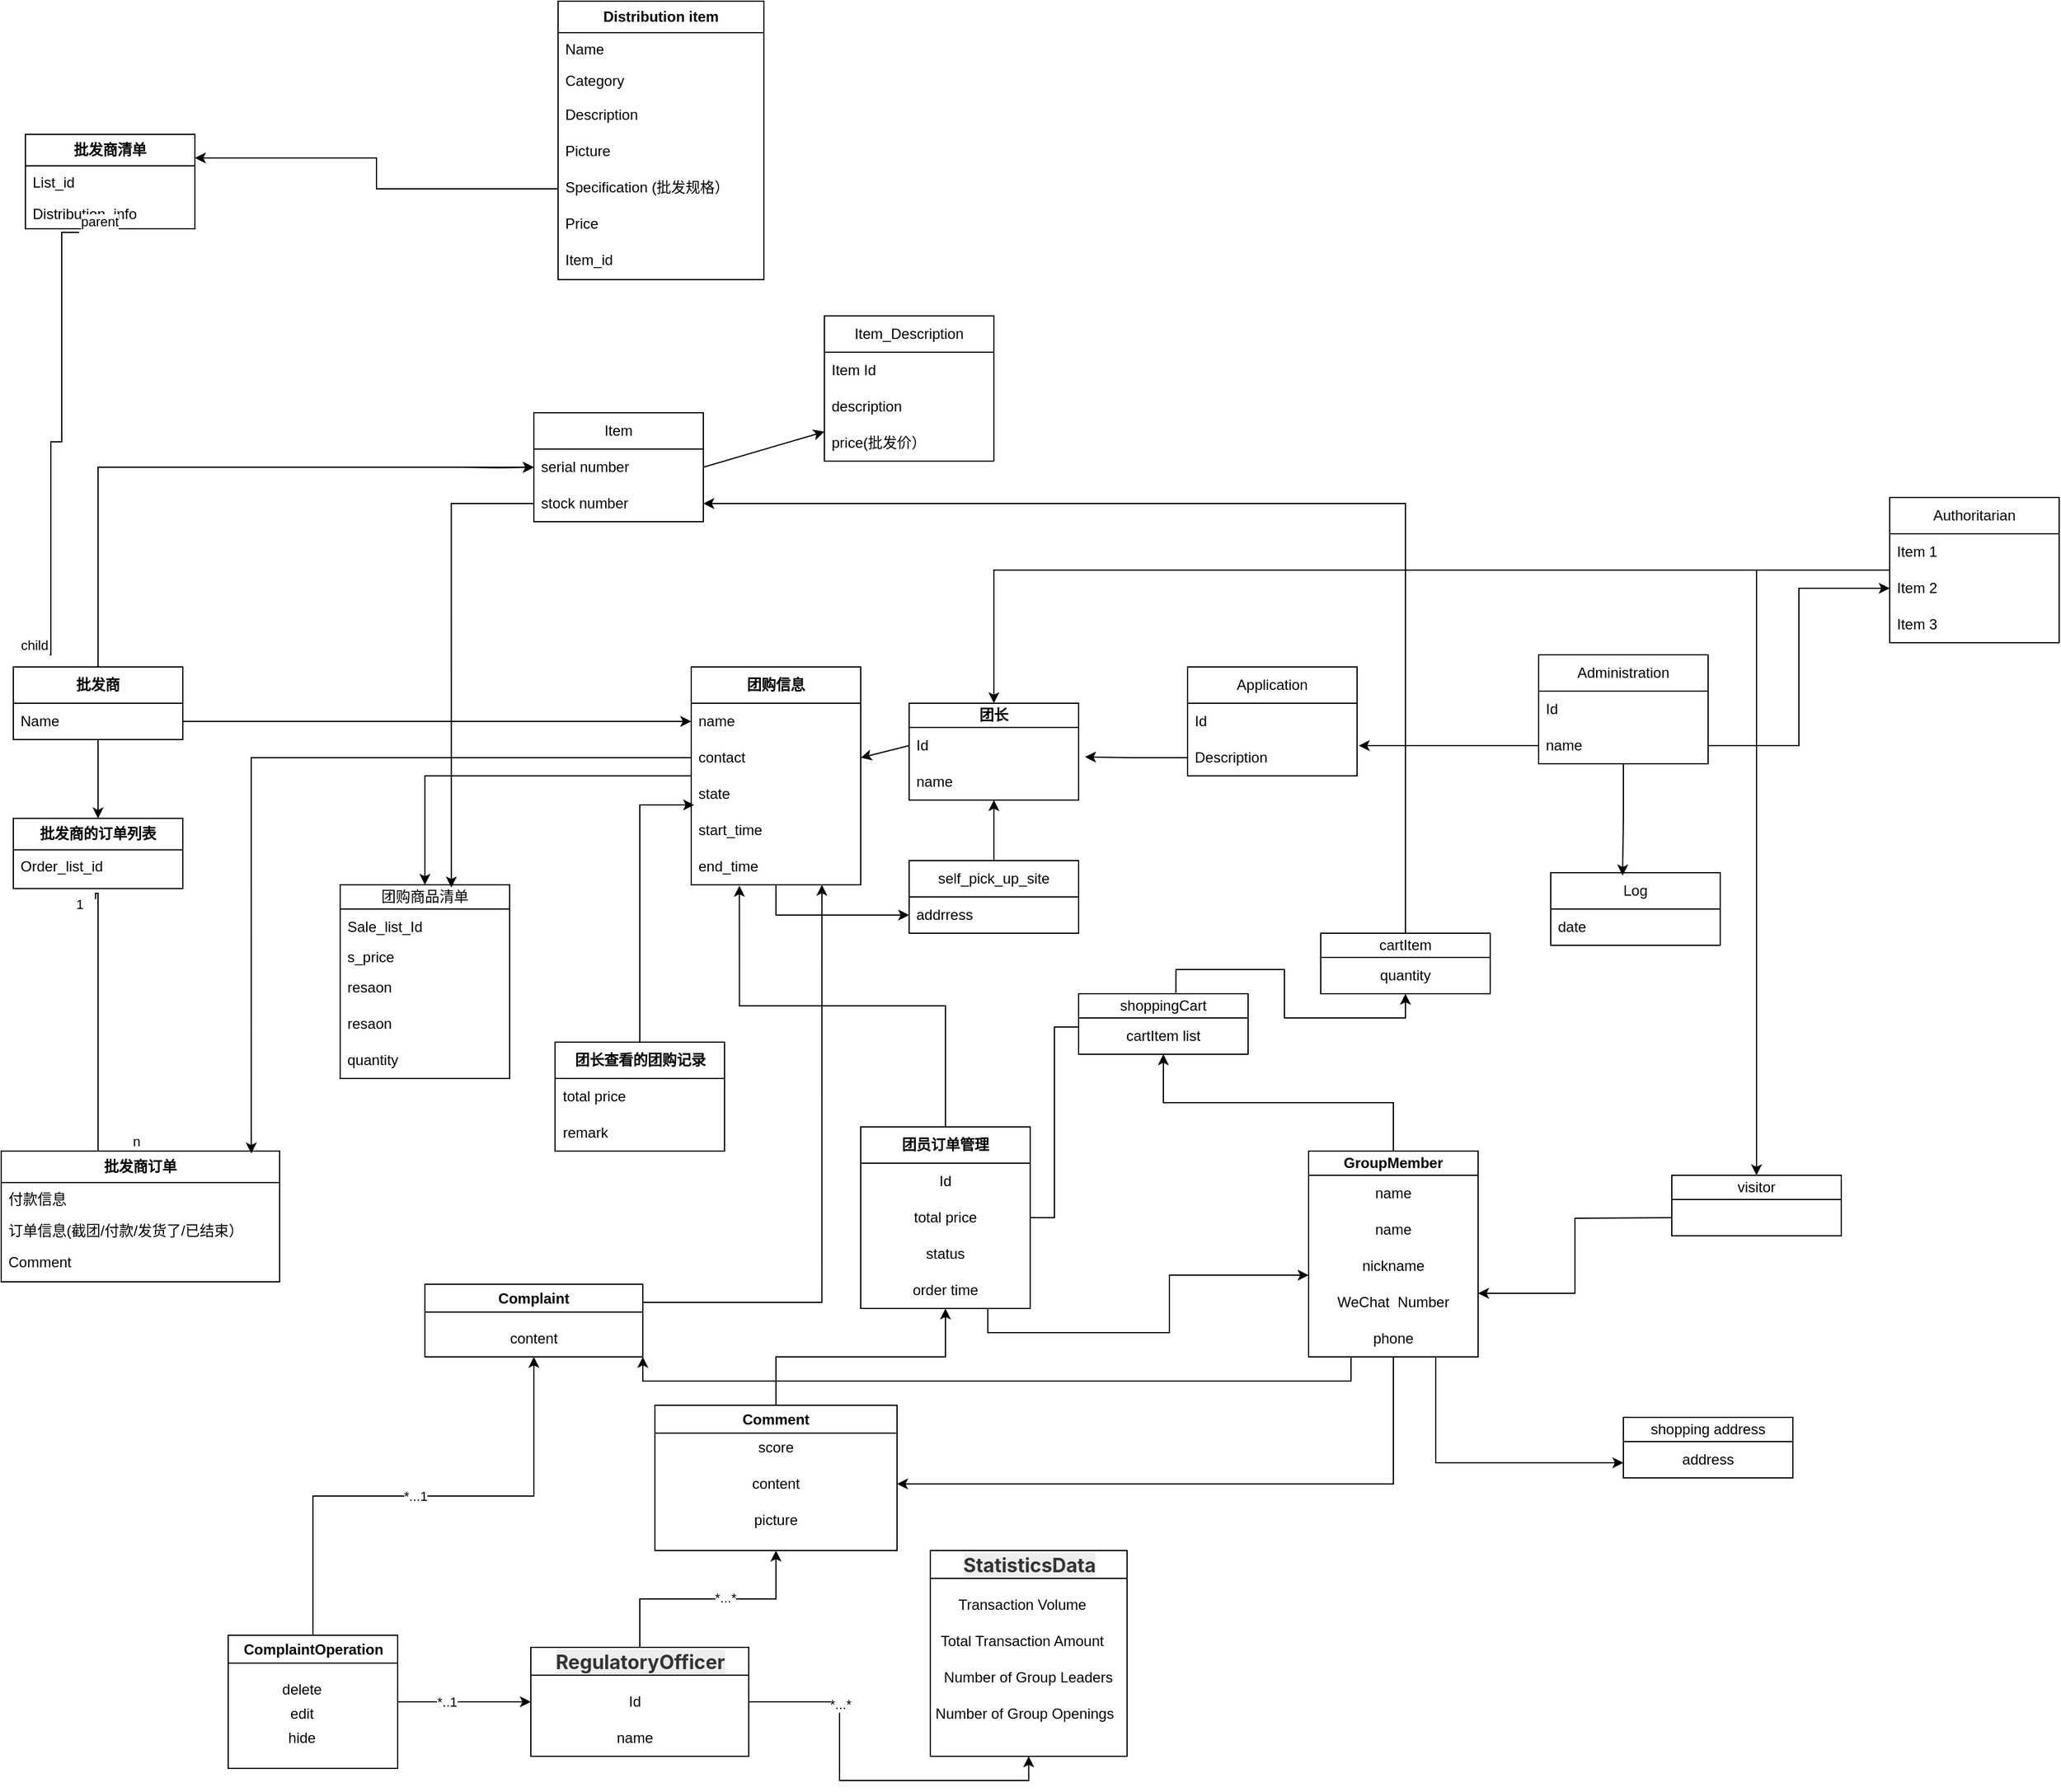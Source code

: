 <mxfile version="22.1.7" type="github">
  <diagram id="C5RBs43oDa-KdzZeNtuy" name="Page-1">
    <mxGraphModel dx="1183" dy="5470" grid="1" gridSize="10" guides="1" tooltips="1" connect="1" arrows="1" fold="1" page="1" pageScale="1" pageWidth="3300" pageHeight="4681" math="0" shadow="0">
      <root>
        <mxCell id="WIyWlLk6GJQsqaUBKTNV-0" />
        <mxCell id="WIyWlLk6GJQsqaUBKTNV-1" parent="WIyWlLk6GJQsqaUBKTNV-0" />
        <mxCell id="FLSXRcaQrhQpmI6K3BEs-0" value="Item" style="swimlane;fontStyle=0;childLayout=stackLayout;horizontal=1;startSize=30;horizontalStack=0;resizeParent=1;resizeParentMax=0;resizeLast=0;collapsible=1;marginBottom=0;whiteSpace=wrap;html=1;" parent="WIyWlLk6GJQsqaUBKTNV-1" vertex="1">
          <mxGeometry x="1040" y="160" width="140" height="90" as="geometry" />
        </mxCell>
        <mxCell id="FLSXRcaQrhQpmI6K3BEs-1" value="serial number" style="text;strokeColor=none;fillColor=none;align=left;verticalAlign=middle;spacingLeft=4;spacingRight=4;overflow=hidden;points=[[0,0.5],[1,0.5]];portConstraint=eastwest;rotatable=0;whiteSpace=wrap;html=1;" parent="FLSXRcaQrhQpmI6K3BEs-0" vertex="1">
          <mxGeometry y="30" width="140" height="30" as="geometry" />
        </mxCell>
        <mxCell id="FLSXRcaQrhQpmI6K3BEs-42" value="stock number" style="text;strokeColor=none;fillColor=none;align=left;verticalAlign=middle;spacingLeft=4;spacingRight=4;overflow=hidden;points=[[0,0.5],[1,0.5]];portConstraint=eastwest;rotatable=0;whiteSpace=wrap;html=1;" parent="FLSXRcaQrhQpmI6K3BEs-0" vertex="1">
          <mxGeometry y="60" width="140" height="30" as="geometry" />
        </mxCell>
        <mxCell id="FLSXRcaQrhQpmI6K3BEs-4" value="Item_Description" style="swimlane;fontStyle=0;childLayout=stackLayout;horizontal=1;startSize=30;horizontalStack=0;resizeParent=1;resizeParentMax=0;resizeLast=0;collapsible=1;marginBottom=0;whiteSpace=wrap;html=1;" parent="WIyWlLk6GJQsqaUBKTNV-1" vertex="1">
          <mxGeometry x="1280" y="80" width="140" height="120" as="geometry" />
        </mxCell>
        <mxCell id="FLSXRcaQrhQpmI6K3BEs-5" value="Item Id" style="text;strokeColor=none;fillColor=none;align=left;verticalAlign=middle;spacingLeft=4;spacingRight=4;overflow=hidden;points=[[0,0.5],[1,0.5]];portConstraint=eastwest;rotatable=0;whiteSpace=wrap;html=1;" parent="FLSXRcaQrhQpmI6K3BEs-4" vertex="1">
          <mxGeometry y="30" width="140" height="30" as="geometry" />
        </mxCell>
        <mxCell id="FLSXRcaQrhQpmI6K3BEs-6" value="description" style="text;strokeColor=none;fillColor=none;align=left;verticalAlign=middle;spacingLeft=4;spacingRight=4;overflow=hidden;points=[[0,0.5],[1,0.5]];portConstraint=eastwest;rotatable=0;whiteSpace=wrap;html=1;" parent="FLSXRcaQrhQpmI6K3BEs-4" vertex="1">
          <mxGeometry y="60" width="140" height="30" as="geometry" />
        </mxCell>
        <mxCell id="FLSXRcaQrhQpmI6K3BEs-7" value="price(批发价）" style="text;strokeColor=none;fillColor=none;align=left;verticalAlign=middle;spacingLeft=4;spacingRight=4;overflow=hidden;points=[[0,0.5],[1,0.5]];portConstraint=eastwest;rotatable=0;whiteSpace=wrap;html=1;" parent="FLSXRcaQrhQpmI6K3BEs-4" vertex="1">
          <mxGeometry y="90" width="140" height="30" as="geometry" />
        </mxCell>
        <mxCell id="FLSXRcaQrhQpmI6K3BEs-8" style="rounded=0;orthogonalLoop=1;jettySize=auto;html=1;entryX=0;entryY=0.189;entryDx=0;entryDy=0;entryPerimeter=0;exitX=1;exitY=0.5;exitDx=0;exitDy=0;" parent="WIyWlLk6GJQsqaUBKTNV-1" source="FLSXRcaQrhQpmI6K3BEs-1" target="FLSXRcaQrhQpmI6K3BEs-7" edge="1">
          <mxGeometry relative="1" as="geometry">
            <mxPoint x="1190" y="206" as="sourcePoint" />
            <mxPoint x="1280" y="200" as="targetPoint" />
          </mxGeometry>
        </mxCell>
        <mxCell id="FLSXRcaQrhQpmI6K3BEs-13" style="edgeStyle=orthogonalEdgeStyle;rounded=0;orthogonalLoop=1;jettySize=auto;html=1;exitX=1;exitY=0.5;exitDx=0;exitDy=0;entryX=0;entryY=0.5;entryDx=0;entryDy=0;" parent="WIyWlLk6GJQsqaUBKTNV-1" target="FLSXRcaQrhQpmI6K3BEs-1" edge="1">
          <mxGeometry relative="1" as="geometry">
            <mxPoint x="980" y="205" as="sourcePoint" />
          </mxGeometry>
        </mxCell>
        <mxCell id="FLSXRcaQrhQpmI6K3BEs-41" value="" style="rounded=0;orthogonalLoop=1;jettySize=auto;html=1;exitX=0;exitY=0.5;exitDx=0;exitDy=0;entryX=1;entryY=0.5;entryDx=0;entryDy=0;" parent="WIyWlLk6GJQsqaUBKTNV-1" source="FLSXRcaQrhQpmI6K3BEs-15" target="FLSXRcaQrhQpmI6K3BEs-35" edge="1">
          <mxGeometry relative="1" as="geometry">
            <mxPoint x="1340" y="364.792" as="sourcePoint" />
            <mxPoint x="1250" y="370" as="targetPoint" />
          </mxGeometry>
        </mxCell>
        <mxCell id="FLSXRcaQrhQpmI6K3BEs-14" value="&lt;b&gt;团长&lt;/b&gt;" style="swimlane;fontStyle=0;childLayout=stackLayout;horizontal=1;startSize=20;horizontalStack=0;resizeParent=1;resizeParentMax=0;resizeLast=0;collapsible=1;marginBottom=0;whiteSpace=wrap;html=1;" parent="WIyWlLk6GJQsqaUBKTNV-1" vertex="1">
          <mxGeometry x="1350" y="400" width="140" height="80" as="geometry" />
        </mxCell>
        <mxCell id="FLSXRcaQrhQpmI6K3BEs-15" value="Id" style="text;strokeColor=none;fillColor=none;align=left;verticalAlign=middle;spacingLeft=4;spacingRight=4;overflow=hidden;points=[[0,0.5],[1,0.5]];portConstraint=eastwest;rotatable=0;whiteSpace=wrap;html=1;" parent="FLSXRcaQrhQpmI6K3BEs-14" vertex="1">
          <mxGeometry y="20" width="140" height="30" as="geometry" />
        </mxCell>
        <mxCell id="FLSXRcaQrhQpmI6K3BEs-16" value="name" style="text;strokeColor=none;fillColor=none;align=left;verticalAlign=middle;spacingLeft=4;spacingRight=4;overflow=hidden;points=[[0,0.5],[1,0.5]];portConstraint=eastwest;rotatable=0;whiteSpace=wrap;html=1;" parent="FLSXRcaQrhQpmI6K3BEs-14" vertex="1">
          <mxGeometry y="50" width="140" height="30" as="geometry" />
        </mxCell>
        <mxCell id="FLSXRcaQrhQpmI6K3BEs-63" style="edgeStyle=orthogonalEdgeStyle;rounded=0;orthogonalLoop=1;jettySize=auto;html=1;entryX=0.5;entryY=0;entryDx=0;entryDy=0;" parent="WIyWlLk6GJQsqaUBKTNV-1" source="FLSXRcaQrhQpmI6K3BEs-18" target="FLSXRcaQrhQpmI6K3BEs-44" edge="1">
          <mxGeometry relative="1" as="geometry" />
        </mxCell>
        <mxCell id="FLSXRcaQrhQpmI6K3BEs-76" style="edgeStyle=orthogonalEdgeStyle;rounded=0;orthogonalLoop=1;jettySize=auto;html=1;entryX=0;entryY=0.5;entryDx=0;entryDy=0;" parent="WIyWlLk6GJQsqaUBKTNV-1" source="FLSXRcaQrhQpmI6K3BEs-18" target="FLSXRcaQrhQpmI6K3BEs-23" edge="1">
          <mxGeometry relative="1" as="geometry" />
        </mxCell>
        <mxCell id="FLSXRcaQrhQpmI6K3BEs-18" value="&lt;b&gt;团购信息&lt;br&gt;&lt;/b&gt;" style="swimlane;fontStyle=0;childLayout=stackLayout;horizontal=1;startSize=30;horizontalStack=0;resizeParent=1;resizeParentMax=0;resizeLast=0;collapsible=1;marginBottom=0;whiteSpace=wrap;html=1;" parent="WIyWlLk6GJQsqaUBKTNV-1" vertex="1">
          <mxGeometry x="1170" y="370" width="140" height="180" as="geometry">
            <mxRectangle x="400" y="420" width="180" height="30" as="alternateBounds" />
          </mxGeometry>
        </mxCell>
        <mxCell id="FLSXRcaQrhQpmI6K3BEs-32" value="name" style="text;strokeColor=none;fillColor=none;align=left;verticalAlign=middle;spacingLeft=4;spacingRight=4;overflow=hidden;points=[[0,0.5],[1,0.5]];portConstraint=eastwest;rotatable=0;whiteSpace=wrap;html=1;" parent="FLSXRcaQrhQpmI6K3BEs-18" vertex="1">
          <mxGeometry y="30" width="140" height="30" as="geometry" />
        </mxCell>
        <mxCell id="FLSXRcaQrhQpmI6K3BEs-35" value="contact" style="text;strokeColor=none;fillColor=none;align=left;verticalAlign=middle;spacingLeft=4;spacingRight=4;overflow=hidden;points=[[0,0.5],[1,0.5]];portConstraint=eastwest;rotatable=0;whiteSpace=wrap;html=1;" parent="FLSXRcaQrhQpmI6K3BEs-18" vertex="1">
          <mxGeometry y="60" width="140" height="30" as="geometry" />
        </mxCell>
        <mxCell id="FLSXRcaQrhQpmI6K3BEs-38" value="state" style="text;strokeColor=none;fillColor=none;align=left;verticalAlign=middle;spacingLeft=4;spacingRight=4;overflow=hidden;points=[[0,0.5],[1,0.5]];portConstraint=eastwest;rotatable=0;whiteSpace=wrap;html=1;" parent="FLSXRcaQrhQpmI6K3BEs-18" vertex="1">
          <mxGeometry y="90" width="140" height="30" as="geometry" />
        </mxCell>
        <mxCell id="FLSXRcaQrhQpmI6K3BEs-37" value="start_time" style="text;strokeColor=none;fillColor=none;align=left;verticalAlign=middle;spacingLeft=4;spacingRight=4;overflow=hidden;points=[[0,0.5],[1,0.5]];portConstraint=eastwest;rotatable=0;whiteSpace=wrap;html=1;" parent="FLSXRcaQrhQpmI6K3BEs-18" vertex="1">
          <mxGeometry y="120" width="140" height="30" as="geometry" />
        </mxCell>
        <mxCell id="FLSXRcaQrhQpmI6K3BEs-78" value="end_time" style="text;strokeColor=none;fillColor=none;align=left;verticalAlign=middle;spacingLeft=4;spacingRight=4;overflow=hidden;points=[[0,0.5],[1,0.5]];portConstraint=eastwest;rotatable=0;whiteSpace=wrap;html=1;" parent="FLSXRcaQrhQpmI6K3BEs-18" vertex="1">
          <mxGeometry y="150" width="140" height="30" as="geometry" />
        </mxCell>
        <mxCell id="FLSXRcaQrhQpmI6K3BEs-26" value="" style="rounded=0;orthogonalLoop=1;jettySize=auto;html=1;" parent="WIyWlLk6GJQsqaUBKTNV-1" source="FLSXRcaQrhQpmI6K3BEs-22" target="FLSXRcaQrhQpmI6K3BEs-16" edge="1">
          <mxGeometry relative="1" as="geometry" />
        </mxCell>
        <mxCell id="FLSXRcaQrhQpmI6K3BEs-22" value="self_pick_up_site" style="swimlane;fontStyle=0;childLayout=stackLayout;horizontal=1;startSize=30;horizontalStack=0;resizeParent=1;resizeParentMax=0;resizeLast=0;collapsible=1;marginBottom=0;whiteSpace=wrap;html=1;" parent="WIyWlLk6GJQsqaUBKTNV-1" vertex="1">
          <mxGeometry x="1350" y="530" width="140" height="60" as="geometry" />
        </mxCell>
        <mxCell id="FLSXRcaQrhQpmI6K3BEs-23" value="addrress" style="text;strokeColor=none;fillColor=none;align=left;verticalAlign=middle;spacingLeft=4;spacingRight=4;overflow=hidden;points=[[0,0.5],[1,0.5]];portConstraint=eastwest;rotatable=0;whiteSpace=wrap;html=1;" parent="FLSXRcaQrhQpmI6K3BEs-22" vertex="1">
          <mxGeometry y="30" width="140" height="30" as="geometry" />
        </mxCell>
        <mxCell id="zHlE6_r6prWZN4EpeiVe-24" style="edgeStyle=orthogonalEdgeStyle;rounded=0;orthogonalLoop=1;jettySize=auto;html=1;exitX=0.5;exitY=1;exitDx=0;exitDy=0;entryX=0.5;entryY=0;entryDx=0;entryDy=0;" parent="WIyWlLk6GJQsqaUBKTNV-1" source="FLSXRcaQrhQpmI6K3BEs-27" target="zHlE6_r6prWZN4EpeiVe-20" edge="1">
          <mxGeometry relative="1" as="geometry" />
        </mxCell>
        <mxCell id="auKf7v6juUtQ2hiqWVoD-20" style="edgeStyle=orthogonalEdgeStyle;rounded=0;orthogonalLoop=1;jettySize=auto;html=1;exitX=0.5;exitY=0;exitDx=0;exitDy=0;entryX=0;entryY=0.5;entryDx=0;entryDy=0;" edge="1" parent="WIyWlLk6GJQsqaUBKTNV-1" source="FLSXRcaQrhQpmI6K3BEs-27" target="FLSXRcaQrhQpmI6K3BEs-1">
          <mxGeometry relative="1" as="geometry" />
        </mxCell>
        <mxCell id="FLSXRcaQrhQpmI6K3BEs-27" value="&lt;b&gt;批发商&lt;/b&gt;" style="swimlane;fontStyle=0;childLayout=stackLayout;horizontal=1;startSize=30;horizontalStack=0;resizeParent=1;resizeParentMax=0;resizeLast=0;collapsible=1;marginBottom=0;whiteSpace=wrap;html=1;" parent="WIyWlLk6GJQsqaUBKTNV-1" vertex="1">
          <mxGeometry x="610" y="370" width="140" height="60" as="geometry" />
        </mxCell>
        <mxCell id="FLSXRcaQrhQpmI6K3BEs-29" value="Name" style="text;strokeColor=none;fillColor=none;align=left;verticalAlign=middle;spacingLeft=4;spacingRight=4;overflow=hidden;points=[[0,0.5],[1,0.5]];portConstraint=eastwest;rotatable=0;whiteSpace=wrap;html=1;" parent="FLSXRcaQrhQpmI6K3BEs-27" vertex="1">
          <mxGeometry y="30" width="140" height="30" as="geometry" />
        </mxCell>
        <mxCell id="FLSXRcaQrhQpmI6K3BEs-44" value="团购商品清单" style="swimlane;fontStyle=0;childLayout=stackLayout;horizontal=1;startSize=20;horizontalStack=0;resizeParent=1;resizeParentMax=0;resizeLast=0;collapsible=1;marginBottom=0;whiteSpace=wrap;html=1;" parent="WIyWlLk6GJQsqaUBKTNV-1" vertex="1">
          <mxGeometry x="880" y="550" width="140" height="160" as="geometry" />
        </mxCell>
        <mxCell id="FLSXRcaQrhQpmI6K3BEs-72" value="Sale_list_Id" style="text;strokeColor=none;fillColor=none;align=left;verticalAlign=middle;spacingLeft=4;spacingRight=4;overflow=hidden;points=[[0,0.5],[1,0.5]];portConstraint=eastwest;rotatable=0;whiteSpace=wrap;html=1;" parent="FLSXRcaQrhQpmI6K3BEs-44" vertex="1">
          <mxGeometry y="20" width="140" height="30" as="geometry" />
        </mxCell>
        <mxCell id="FLSXRcaQrhQpmI6K3BEs-45" value="s_price" style="text;strokeColor=none;fillColor=none;align=left;verticalAlign=middle;spacingLeft=4;spacingRight=4;overflow=hidden;points=[[0,0.5],[1,0.5]];portConstraint=eastwest;rotatable=0;whiteSpace=wrap;html=1;" parent="FLSXRcaQrhQpmI6K3BEs-44" vertex="1">
          <mxGeometry y="50" width="140" height="20" as="geometry" />
        </mxCell>
        <mxCell id="FLSXRcaQrhQpmI6K3BEs-77" value="resaon" style="text;strokeColor=none;fillColor=none;align=left;verticalAlign=middle;spacingLeft=4;spacingRight=4;overflow=hidden;points=[[0,0.5],[1,0.5]];portConstraint=eastwest;rotatable=0;whiteSpace=wrap;html=1;" parent="FLSXRcaQrhQpmI6K3BEs-44" vertex="1">
          <mxGeometry y="70" width="140" height="30" as="geometry" />
        </mxCell>
        <mxCell id="zHlE6_r6prWZN4EpeiVe-36" value="resaon" style="text;strokeColor=none;fillColor=none;align=left;verticalAlign=middle;spacingLeft=4;spacingRight=4;overflow=hidden;points=[[0,0.5],[1,0.5]];portConstraint=eastwest;rotatable=0;whiteSpace=wrap;html=1;" parent="FLSXRcaQrhQpmI6K3BEs-44" vertex="1">
          <mxGeometry y="100" width="140" height="30" as="geometry" />
        </mxCell>
        <mxCell id="FLSXRcaQrhQpmI6K3BEs-73" value="quantity" style="text;strokeColor=none;fillColor=none;align=left;verticalAlign=middle;spacingLeft=4;spacingRight=4;overflow=hidden;points=[[0,0.5],[1,0.5]];portConstraint=eastwest;rotatable=0;whiteSpace=wrap;html=1;" parent="FLSXRcaQrhQpmI6K3BEs-44" vertex="1">
          <mxGeometry y="130" width="140" height="30" as="geometry" />
        </mxCell>
        <mxCell id="FLSXRcaQrhQpmI6K3BEs-79" value="团员订单管理" style="swimlane;fontStyle=1;childLayout=stackLayout;horizontal=1;startSize=30;horizontalStack=0;resizeParent=1;resizeParentMax=0;resizeLast=0;collapsible=1;marginBottom=0;whiteSpace=wrap;html=1;" parent="WIyWlLk6GJQsqaUBKTNV-1" vertex="1">
          <mxGeometry x="1310" y="750" width="140" height="150" as="geometry" />
        </mxCell>
        <mxCell id="Furqx0xMMHO9A0EJm0AI-26" value="Id" style="text;strokeColor=none;align=center;fillColor=none;html=1;verticalAlign=middle;whiteSpace=wrap;rounded=0;" parent="FLSXRcaQrhQpmI6K3BEs-79" vertex="1">
          <mxGeometry y="30" width="140" height="30" as="geometry" />
        </mxCell>
        <mxCell id="Furqx0xMMHO9A0EJm0AI-27" value="total price" style="text;strokeColor=none;align=center;fillColor=none;html=1;verticalAlign=middle;whiteSpace=wrap;rounded=0;" parent="FLSXRcaQrhQpmI6K3BEs-79" vertex="1">
          <mxGeometry y="60" width="140" height="30" as="geometry" />
        </mxCell>
        <mxCell id="Furqx0xMMHO9A0EJm0AI-28" value="status" style="text;strokeColor=none;align=center;fillColor=none;html=1;verticalAlign=middle;whiteSpace=wrap;rounded=0;" parent="FLSXRcaQrhQpmI6K3BEs-79" vertex="1">
          <mxGeometry y="90" width="140" height="30" as="geometry" />
        </mxCell>
        <mxCell id="Furqx0xMMHO9A0EJm0AI-30" value="order time" style="text;strokeColor=none;align=center;fillColor=none;html=1;verticalAlign=middle;whiteSpace=wrap;rounded=0;" parent="FLSXRcaQrhQpmI6K3BEs-79" vertex="1">
          <mxGeometry y="120" width="140" height="30" as="geometry" />
        </mxCell>
        <mxCell id="Furqx0xMMHO9A0EJm0AI-17" style="edgeStyle=orthogonalEdgeStyle;rounded=0;orthogonalLoop=1;jettySize=auto;html=1;exitX=0.5;exitY=0;exitDx=0;exitDy=0;" parent="WIyWlLk6GJQsqaUBKTNV-1" source="FLSXRcaQrhQpmI6K3BEs-88" target="Furqx0xMMHO9A0EJm0AI-11" edge="1">
          <mxGeometry relative="1" as="geometry" />
        </mxCell>
        <mxCell id="FLSXRcaQrhQpmI6K3BEs-88" value="&lt;b&gt;GroupMember&lt;/b&gt;" style="swimlane;fontStyle=0;childLayout=stackLayout;horizontal=1;startSize=20;horizontalStack=0;resizeParent=1;resizeParentMax=0;resizeLast=0;collapsible=1;marginBottom=0;whiteSpace=wrap;html=1;" parent="WIyWlLk6GJQsqaUBKTNV-1" vertex="1">
          <mxGeometry x="1680" y="770" width="140" height="170" as="geometry" />
        </mxCell>
        <mxCell id="Furqx0xMMHO9A0EJm0AI-6" value="name" style="text;html=1;strokeColor=none;fillColor=none;align=center;verticalAlign=middle;whiteSpace=wrap;rounded=0;" parent="FLSXRcaQrhQpmI6K3BEs-88" vertex="1">
          <mxGeometry y="20" width="140" height="30" as="geometry" />
        </mxCell>
        <mxCell id="Furqx0xMMHO9A0EJm0AI-106" value="name" style="text;html=1;strokeColor=none;fillColor=none;align=center;verticalAlign=middle;whiteSpace=wrap;rounded=0;" parent="FLSXRcaQrhQpmI6K3BEs-88" vertex="1">
          <mxGeometry y="50" width="140" height="30" as="geometry" />
        </mxCell>
        <mxCell id="Furqx0xMMHO9A0EJm0AI-7" value="nickname" style="text;html=1;strokeColor=none;fillColor=none;align=center;verticalAlign=middle;whiteSpace=wrap;rounded=0;" parent="FLSXRcaQrhQpmI6K3BEs-88" vertex="1">
          <mxGeometry y="80" width="140" height="30" as="geometry" />
        </mxCell>
        <mxCell id="Furqx0xMMHO9A0EJm0AI-8" value="WeChat&amp;nbsp; Number" style="text;html=1;strokeColor=none;fillColor=none;align=center;verticalAlign=middle;whiteSpace=wrap;rounded=0;" parent="FLSXRcaQrhQpmI6K3BEs-88" vertex="1">
          <mxGeometry y="110" width="140" height="30" as="geometry" />
        </mxCell>
        <mxCell id="Furqx0xMMHO9A0EJm0AI-9" value="phone" style="text;html=1;strokeColor=none;fillColor=none;align=center;verticalAlign=middle;whiteSpace=wrap;rounded=0;" parent="FLSXRcaQrhQpmI6K3BEs-88" vertex="1">
          <mxGeometry y="140" width="140" height="30" as="geometry" />
        </mxCell>
        <mxCell id="FLSXRcaQrhQpmI6K3BEs-95" value="&lt;b&gt;团长查看的团购记录&lt;/b&gt;" style="swimlane;fontStyle=0;childLayout=stackLayout;horizontal=1;startSize=30;horizontalStack=0;resizeParent=1;resizeParentMax=0;resizeLast=0;collapsible=1;marginBottom=0;whiteSpace=wrap;html=1;" parent="WIyWlLk6GJQsqaUBKTNV-1" vertex="1">
          <mxGeometry x="1057.5" y="680" width="140" height="90" as="geometry" />
        </mxCell>
        <mxCell id="FLSXRcaQrhQpmI6K3BEs-97" value="total price" style="text;strokeColor=none;fillColor=none;align=left;verticalAlign=middle;spacingLeft=4;spacingRight=4;overflow=hidden;points=[[0,0.5],[1,0.5]];portConstraint=eastwest;rotatable=0;whiteSpace=wrap;html=1;" parent="FLSXRcaQrhQpmI6K3BEs-95" vertex="1">
          <mxGeometry y="30" width="140" height="30" as="geometry" />
        </mxCell>
        <mxCell id="FLSXRcaQrhQpmI6K3BEs-100" value="remark" style="text;strokeColor=none;fillColor=none;align=left;verticalAlign=middle;spacingLeft=4;spacingRight=4;overflow=hidden;points=[[0,0.5],[1,0.5]];portConstraint=eastwest;rotatable=0;whiteSpace=wrap;html=1;" parent="FLSXRcaQrhQpmI6K3BEs-95" vertex="1">
          <mxGeometry y="60" width="140" height="30" as="geometry" />
        </mxCell>
        <mxCell id="FLSXRcaQrhQpmI6K3BEs-99" style="edgeStyle=orthogonalEdgeStyle;rounded=0;orthogonalLoop=1;jettySize=auto;html=1;entryX=0.017;entryY=-0.2;entryDx=0;entryDy=0;entryPerimeter=0;" parent="WIyWlLk6GJQsqaUBKTNV-1" source="FLSXRcaQrhQpmI6K3BEs-95" target="FLSXRcaQrhQpmI6K3BEs-37" edge="1">
          <mxGeometry relative="1" as="geometry" />
        </mxCell>
        <mxCell id="CpdFyNP3QR30UHDi-ozx-0" value="&lt;strong style=&quot;margin-top: 0px; margin-bottom: 0px; color: rgb(51, 51, 51); font-family: -apple-system, &amp;quot;system-ui&amp;quot;, &amp;quot;Segoe UI&amp;quot;, Roboto, Oxygen, Ubuntu, Cantarell, &amp;quot;Fira Sans&amp;quot;, &amp;quot;Droid Sans&amp;quot;, &amp;quot;Helvetica Neue&amp;quot;, sans-serif; font-size: 16px; text-align: left; background-color: rgb(238, 238, 238);&quot;&gt;StatisticsData&lt;/strong&gt;" style="swimlane;whiteSpace=wrap;html=1;" parent="WIyWlLk6GJQsqaUBKTNV-1" vertex="1">
          <mxGeometry x="1367.5" y="1100" width="162.5" height="170" as="geometry" />
        </mxCell>
        <mxCell id="CpdFyNP3QR30UHDi-ozx-1" value="Transaction Volume" style="text;html=1;align=center;verticalAlign=middle;resizable=0;points=[];autosize=1;strokeColor=none;fillColor=none;" parent="CpdFyNP3QR30UHDi-ozx-0" vertex="1">
          <mxGeometry x="10" y="30" width="130" height="30" as="geometry" />
        </mxCell>
        <mxCell id="CpdFyNP3QR30UHDi-ozx-2" value="Total Transaction Amount" style="text;html=1;align=center;verticalAlign=middle;resizable=0;points=[];autosize=1;strokeColor=none;fillColor=none;" parent="CpdFyNP3QR30UHDi-ozx-0" vertex="1">
          <mxGeometry x="-5" y="60" width="160" height="30" as="geometry" />
        </mxCell>
        <mxCell id="CpdFyNP3QR30UHDi-ozx-3" value="Number of Group Leaders" style="text;html=1;align=center;verticalAlign=middle;resizable=0;points=[];autosize=1;strokeColor=none;fillColor=none;" parent="CpdFyNP3QR30UHDi-ozx-0" vertex="1">
          <mxGeometry y="90" width="160" height="30" as="geometry" />
        </mxCell>
        <mxCell id="CpdFyNP3QR30UHDi-ozx-4" value="Number of Group Openings" style="text;html=1;align=center;verticalAlign=middle;resizable=0;points=[];autosize=1;strokeColor=none;fillColor=none;" parent="CpdFyNP3QR30UHDi-ozx-0" vertex="1">
          <mxGeometry x="-7.5" y="120" width="170" height="30" as="geometry" />
        </mxCell>
        <mxCell id="CpdFyNP3QR30UHDi-ozx-5" style="edgeStyle=orthogonalEdgeStyle;rounded=0;orthogonalLoop=1;jettySize=auto;html=1;exitX=1;exitY=0.5;exitDx=0;exitDy=0;entryX=0.5;entryY=1;entryDx=0;entryDy=0;" parent="WIyWlLk6GJQsqaUBKTNV-1" source="CpdFyNP3QR30UHDi-ozx-9" target="CpdFyNP3QR30UHDi-ozx-0" edge="1">
          <mxGeometry relative="1" as="geometry" />
        </mxCell>
        <mxCell id="CpdFyNP3QR30UHDi-ozx-6" value="*...*" style="edgeLabel;html=1;align=center;verticalAlign=middle;resizable=0;points=[];" parent="CpdFyNP3QR30UHDi-ozx-5" vertex="1" connectable="0">
          <mxGeometry x="-0.517" relative="1" as="geometry">
            <mxPoint as="offset" />
          </mxGeometry>
        </mxCell>
        <mxCell id="CpdFyNP3QR30UHDi-ozx-7" style="edgeStyle=orthogonalEdgeStyle;rounded=0;orthogonalLoop=1;jettySize=auto;html=1;exitX=0.5;exitY=0;exitDx=0;exitDy=0;entryX=0.5;entryY=1;entryDx=0;entryDy=0;" parent="WIyWlLk6GJQsqaUBKTNV-1" source="CpdFyNP3QR30UHDi-ozx-9" target="CpdFyNP3QR30UHDi-ozx-14" edge="1">
          <mxGeometry relative="1" as="geometry" />
        </mxCell>
        <mxCell id="CpdFyNP3QR30UHDi-ozx-8" value="*...*" style="edgeLabel;html=1;align=center;verticalAlign=middle;resizable=0;points=[];" parent="CpdFyNP3QR30UHDi-ozx-7" vertex="1" connectable="0">
          <mxGeometry x="0.143" y="1" relative="1" as="geometry">
            <mxPoint as="offset" />
          </mxGeometry>
        </mxCell>
        <mxCell id="CpdFyNP3QR30UHDi-ozx-9" value="&lt;strong style=&quot;margin-top: 0px; margin-bottom: 0px; color: rgb(51, 51, 51); font-family: -apple-system, &amp;quot;system-ui&amp;quot;, &amp;quot;Segoe UI&amp;quot;, Roboto, Oxygen, Ubuntu, Cantarell, &amp;quot;Fira Sans&amp;quot;, &amp;quot;Droid Sans&amp;quot;, &amp;quot;Helvetica Neue&amp;quot;, sans-serif; font-size: 16px; text-align: left; background-color: rgb(238, 238, 238);&quot;&gt;RegulatoryOfficer&lt;/strong&gt;" style="swimlane;whiteSpace=wrap;html=1;" parent="WIyWlLk6GJQsqaUBKTNV-1" vertex="1">
          <mxGeometry x="1037.5" y="1180" width="180" height="90" as="geometry" />
        </mxCell>
        <mxCell id="CpdFyNP3QR30UHDi-ozx-10" value="name" style="text;html=1;align=center;verticalAlign=middle;resizable=0;points=[];autosize=1;strokeColor=none;fillColor=none;" parent="CpdFyNP3QR30UHDi-ozx-9" vertex="1">
          <mxGeometry x="60" y="60" width="50" height="30" as="geometry" />
        </mxCell>
        <mxCell id="CpdFyNP3QR30UHDi-ozx-11" value="Id" style="text;html=1;align=center;verticalAlign=middle;resizable=0;points=[];autosize=1;strokeColor=none;fillColor=none;" parent="CpdFyNP3QR30UHDi-ozx-9" vertex="1">
          <mxGeometry x="70" y="30" width="30" height="30" as="geometry" />
        </mxCell>
        <mxCell id="CpdFyNP3QR30UHDi-ozx-12" value="Complaint" style="swimlane;whiteSpace=wrap;html=1;" parent="WIyWlLk6GJQsqaUBKTNV-1" vertex="1">
          <mxGeometry x="950" y="880" width="180" height="60" as="geometry" />
        </mxCell>
        <mxCell id="Furqx0xMMHO9A0EJm0AI-55" value="content" style="text;strokeColor=none;align=center;fillColor=none;html=1;verticalAlign=middle;whiteSpace=wrap;rounded=0;" parent="CpdFyNP3QR30UHDi-ozx-12" vertex="1">
          <mxGeometry y="30" width="180" height="30" as="geometry" />
        </mxCell>
        <mxCell id="CpdFyNP3QR30UHDi-ozx-14" value="Comment" style="swimlane;whiteSpace=wrap;html=1;" parent="WIyWlLk6GJQsqaUBKTNV-1" vertex="1">
          <mxGeometry x="1140" y="980" width="200" height="120" as="geometry" />
        </mxCell>
        <mxCell id="Furqx0xMMHO9A0EJm0AI-43" value="score" style="text;strokeColor=none;align=center;fillColor=none;html=1;verticalAlign=middle;whiteSpace=wrap;rounded=0;" parent="CpdFyNP3QR30UHDi-ozx-14" vertex="1">
          <mxGeometry y="20" width="200" height="30" as="geometry" />
        </mxCell>
        <mxCell id="Furqx0xMMHO9A0EJm0AI-46" value="content" style="text;strokeColor=none;align=center;fillColor=none;html=1;verticalAlign=middle;whiteSpace=wrap;rounded=0;" parent="CpdFyNP3QR30UHDi-ozx-14" vertex="1">
          <mxGeometry y="50" width="200" height="30" as="geometry" />
        </mxCell>
        <mxCell id="Furqx0xMMHO9A0EJm0AI-48" value="picture" style="text;strokeColor=none;align=center;fillColor=none;html=1;verticalAlign=middle;whiteSpace=wrap;rounded=0;" parent="CpdFyNP3QR30UHDi-ozx-14" vertex="1">
          <mxGeometry y="80" width="200" height="30" as="geometry" />
        </mxCell>
        <mxCell id="CpdFyNP3QR30UHDi-ozx-16" style="edgeStyle=orthogonalEdgeStyle;rounded=0;orthogonalLoop=1;jettySize=auto;html=1;exitX=1;exitY=0.5;exitDx=0;exitDy=0;entryX=0;entryY=0.5;entryDx=0;entryDy=0;" parent="WIyWlLk6GJQsqaUBKTNV-1" source="CpdFyNP3QR30UHDi-ozx-20" target="CpdFyNP3QR30UHDi-ozx-9" edge="1">
          <mxGeometry relative="1" as="geometry" />
        </mxCell>
        <mxCell id="CpdFyNP3QR30UHDi-ozx-17" value="*..1" style="edgeLabel;html=1;align=center;verticalAlign=middle;resizable=0;points=[];" parent="CpdFyNP3QR30UHDi-ozx-16" vertex="1" connectable="0">
          <mxGeometry x="-0.277" relative="1" as="geometry">
            <mxPoint as="offset" />
          </mxGeometry>
        </mxCell>
        <mxCell id="CpdFyNP3QR30UHDi-ozx-18" style="edgeStyle=orthogonalEdgeStyle;rounded=0;orthogonalLoop=1;jettySize=auto;html=1;exitX=0.5;exitY=0;exitDx=0;exitDy=0;entryX=0.5;entryY=1;entryDx=0;entryDy=0;" parent="WIyWlLk6GJQsqaUBKTNV-1" source="CpdFyNP3QR30UHDi-ozx-20" target="CpdFyNP3QR30UHDi-ozx-12" edge="1">
          <mxGeometry relative="1" as="geometry" />
        </mxCell>
        <mxCell id="CpdFyNP3QR30UHDi-ozx-19" value="*...1" style="edgeLabel;html=1;align=center;verticalAlign=middle;resizable=0;points=[];" parent="CpdFyNP3QR30UHDi-ozx-18" vertex="1" connectable="0">
          <mxGeometry x="-0.035" relative="1" as="geometry">
            <mxPoint as="offset" />
          </mxGeometry>
        </mxCell>
        <mxCell id="CpdFyNP3QR30UHDi-ozx-20" value="ComplaintOperation" style="swimlane;whiteSpace=wrap;html=1;" parent="WIyWlLk6GJQsqaUBKTNV-1" vertex="1">
          <mxGeometry x="787.5" y="1170" width="140" height="110" as="geometry" />
        </mxCell>
        <mxCell id="CpdFyNP3QR30UHDi-ozx-21" value="delete" style="text;html=1;align=center;verticalAlign=middle;resizable=0;points=[];autosize=1;strokeColor=none;fillColor=none;" parent="CpdFyNP3QR30UHDi-ozx-20" vertex="1">
          <mxGeometry x="30" y="30" width="60" height="30" as="geometry" />
        </mxCell>
        <mxCell id="CpdFyNP3QR30UHDi-ozx-22" value="edit" style="text;html=1;align=center;verticalAlign=middle;resizable=0;points=[];autosize=1;strokeColor=none;fillColor=none;" parent="CpdFyNP3QR30UHDi-ozx-20" vertex="1">
          <mxGeometry x="40" y="50" width="40" height="30" as="geometry" />
        </mxCell>
        <mxCell id="CpdFyNP3QR30UHDi-ozx-23" value="hide" style="text;html=1;align=center;verticalAlign=middle;resizable=0;points=[];autosize=1;strokeColor=none;fillColor=none;" parent="CpdFyNP3QR30UHDi-ozx-20" vertex="1">
          <mxGeometry x="35" y="70" width="50" height="30" as="geometry" />
        </mxCell>
        <mxCell id="Furqx0xMMHO9A0EJm0AI-11" value="shoppingCart" style="swimlane;fontStyle=0;childLayout=stackLayout;horizontal=1;startSize=20;horizontalStack=0;resizeParent=1;resizeParentMax=0;resizeLast=0;collapsible=1;marginBottom=0;whiteSpace=wrap;html=1;" parent="WIyWlLk6GJQsqaUBKTNV-1" vertex="1">
          <mxGeometry x="1490" y="640" width="140" height="50" as="geometry" />
        </mxCell>
        <mxCell id="Furqx0xMMHO9A0EJm0AI-12" value="cartItem list" style="text;html=1;strokeColor=none;fillColor=none;align=center;verticalAlign=middle;whiteSpace=wrap;rounded=0;" parent="Furqx0xMMHO9A0EJm0AI-11" vertex="1">
          <mxGeometry y="20" width="140" height="30" as="geometry" />
        </mxCell>
        <mxCell id="Furqx0xMMHO9A0EJm0AI-37" value="cartItem" style="swimlane;fontStyle=0;childLayout=stackLayout;horizontal=1;startSize=20;horizontalStack=0;resizeParent=1;resizeParentMax=0;resizeLast=0;collapsible=1;marginBottom=0;whiteSpace=wrap;html=1;" parent="WIyWlLk6GJQsqaUBKTNV-1" vertex="1">
          <mxGeometry x="1690" y="590" width="140" height="50" as="geometry" />
        </mxCell>
        <mxCell id="Furqx0xMMHO9A0EJm0AI-38" value="quantity" style="text;html=1;strokeColor=none;fillColor=none;align=center;verticalAlign=middle;whiteSpace=wrap;rounded=0;" parent="Furqx0xMMHO9A0EJm0AI-37" vertex="1">
          <mxGeometry y="20" width="140" height="30" as="geometry" />
        </mxCell>
        <mxCell id="Furqx0xMMHO9A0EJm0AI-39" style="edgeStyle=orthogonalEdgeStyle;rounded=0;orthogonalLoop=1;jettySize=auto;html=1;exitX=0.5;exitY=0;exitDx=0;exitDy=0;entryX=0.5;entryY=1;entryDx=0;entryDy=0;" parent="WIyWlLk6GJQsqaUBKTNV-1" source="CpdFyNP3QR30UHDi-ozx-14" target="Furqx0xMMHO9A0EJm0AI-30" edge="1">
          <mxGeometry relative="1" as="geometry" />
        </mxCell>
        <mxCell id="Furqx0xMMHO9A0EJm0AI-64" style="edgeStyle=orthogonalEdgeStyle;rounded=0;orthogonalLoop=1;jettySize=auto;html=1;exitX=0.574;exitY=-0.016;exitDx=0;exitDy=0;entryX=0.5;entryY=1;entryDx=0;entryDy=0;exitPerimeter=0;" parent="WIyWlLk6GJQsqaUBKTNV-1" source="Furqx0xMMHO9A0EJm0AI-11" target="Furqx0xMMHO9A0EJm0AI-38" edge="1">
          <mxGeometry relative="1" as="geometry" />
        </mxCell>
        <mxCell id="Furqx0xMMHO9A0EJm0AI-69" style="edgeStyle=orthogonalEdgeStyle;rounded=0;orthogonalLoop=1;jettySize=auto;html=1;entryX=1;entryY=0.5;entryDx=0;entryDy=0;" parent="WIyWlLk6GJQsqaUBKTNV-1" source="Furqx0xMMHO9A0EJm0AI-37" target="FLSXRcaQrhQpmI6K3BEs-42" edge="1">
          <mxGeometry relative="1" as="geometry" />
        </mxCell>
        <mxCell id="Furqx0xMMHO9A0EJm0AI-70" style="edgeStyle=orthogonalEdgeStyle;rounded=0;orthogonalLoop=1;jettySize=auto;html=1;exitX=0.75;exitY=1;exitDx=0;exitDy=0;entryX=0;entryY=0.75;entryDx=0;entryDy=0;" parent="WIyWlLk6GJQsqaUBKTNV-1" source="Furqx0xMMHO9A0EJm0AI-30" target="Furqx0xMMHO9A0EJm0AI-7" edge="1">
          <mxGeometry relative="1" as="geometry" />
        </mxCell>
        <mxCell id="Furqx0xMMHO9A0EJm0AI-75" style="edgeStyle=orthogonalEdgeStyle;rounded=0;orthogonalLoop=1;jettySize=auto;html=1;exitX=0.5;exitY=0;exitDx=0;exitDy=0;entryX=0.284;entryY=1.025;entryDx=0;entryDy=0;entryPerimeter=0;endArrow=classic;endFill=1;" parent="WIyWlLk6GJQsqaUBKTNV-1" source="FLSXRcaQrhQpmI6K3BEs-79" target="FLSXRcaQrhQpmI6K3BEs-78" edge="1">
          <mxGeometry relative="1" as="geometry" />
        </mxCell>
        <mxCell id="Furqx0xMMHO9A0EJm0AI-105" style="edgeStyle=orthogonalEdgeStyle;rounded=0;orthogonalLoop=1;jettySize=auto;html=1;exitX=1;exitY=0.25;exitDx=0;exitDy=0;entryX=0.771;entryY=0.999;entryDx=0;entryDy=0;entryPerimeter=0;" parent="WIyWlLk6GJQsqaUBKTNV-1" source="CpdFyNP3QR30UHDi-ozx-12" target="FLSXRcaQrhQpmI6K3BEs-78" edge="1">
          <mxGeometry relative="1" as="geometry" />
        </mxCell>
        <mxCell id="Furqx0xMMHO9A0EJm0AI-107" value="visitor" style="swimlane;fontStyle=0;childLayout=stackLayout;horizontal=1;startSize=20;horizontalStack=0;resizeParent=1;resizeParentMax=0;resizeLast=0;collapsible=1;marginBottom=0;whiteSpace=wrap;html=1;" parent="WIyWlLk6GJQsqaUBKTNV-1" vertex="1">
          <mxGeometry x="1980" y="790" width="140" height="50" as="geometry" />
        </mxCell>
        <mxCell id="Furqx0xMMHO9A0EJm0AI-111" style="edgeStyle=orthogonalEdgeStyle;rounded=0;orthogonalLoop=1;jettySize=auto;html=1;exitX=0;exitY=0.5;exitDx=0;exitDy=0;entryX=1;entryY=0.25;entryDx=0;entryDy=0;" parent="WIyWlLk6GJQsqaUBKTNV-1" target="Furqx0xMMHO9A0EJm0AI-8" edge="1">
          <mxGeometry relative="1" as="geometry">
            <mxPoint x="1980" y="825" as="sourcePoint" />
          </mxGeometry>
        </mxCell>
        <mxCell id="Furqx0xMMHO9A0EJm0AI-119" value="shopping address" style="swimlane;fontStyle=0;childLayout=stackLayout;horizontal=1;startSize=20;horizontalStack=0;resizeParent=1;resizeParentMax=0;resizeLast=0;collapsible=1;marginBottom=0;whiteSpace=wrap;html=1;" parent="WIyWlLk6GJQsqaUBKTNV-1" vertex="1">
          <mxGeometry x="1940" y="990" width="140" height="50" as="geometry" />
        </mxCell>
        <mxCell id="Furqx0xMMHO9A0EJm0AI-123" style="edgeStyle=orthogonalEdgeStyle;rounded=0;orthogonalLoop=1;jettySize=auto;html=1;exitX=0.5;exitY=1;exitDx=0;exitDy=0;entryX=0.5;entryY=1;entryDx=0;entryDy=0;" parent="Furqx0xMMHO9A0EJm0AI-119" source="Furqx0xMMHO9A0EJm0AI-122" target="Furqx0xMMHO9A0EJm0AI-119" edge="1">
          <mxGeometry relative="1" as="geometry" />
        </mxCell>
        <mxCell id="Furqx0xMMHO9A0EJm0AI-122" value="address" style="text;strokeColor=none;align=center;fillColor=none;html=1;verticalAlign=middle;whiteSpace=wrap;rounded=0;" parent="Furqx0xMMHO9A0EJm0AI-119" vertex="1">
          <mxGeometry y="20" width="140" height="30" as="geometry" />
        </mxCell>
        <mxCell id="Furqx0xMMHO9A0EJm0AI-120" style="edgeStyle=orthogonalEdgeStyle;rounded=0;orthogonalLoop=1;jettySize=auto;html=1;exitX=0.75;exitY=1;exitDx=0;exitDy=0;entryX=0;entryY=0.75;entryDx=0;entryDy=0;" parent="WIyWlLk6GJQsqaUBKTNV-1" source="Furqx0xMMHO9A0EJm0AI-9" target="Furqx0xMMHO9A0EJm0AI-119" edge="1">
          <mxGeometry relative="1" as="geometry" />
        </mxCell>
        <mxCell id="Furqx0xMMHO9A0EJm0AI-76" style="edgeStyle=orthogonalEdgeStyle;rounded=0;orthogonalLoop=1;jettySize=auto;html=1;exitX=0.5;exitY=1;exitDx=0;exitDy=0;entryX=1;entryY=0.5;entryDx=0;entryDy=0;" parent="WIyWlLk6GJQsqaUBKTNV-1" source="Furqx0xMMHO9A0EJm0AI-9" target="Furqx0xMMHO9A0EJm0AI-46" edge="1">
          <mxGeometry relative="1" as="geometry">
            <mxPoint x="1750" y="970" as="sourcePoint" />
          </mxGeometry>
        </mxCell>
        <mxCell id="Furqx0xMMHO9A0EJm0AI-73" style="edgeStyle=orthogonalEdgeStyle;rounded=0;orthogonalLoop=1;jettySize=auto;html=1;exitX=0;exitY=0.25;exitDx=0;exitDy=0;entryX=1;entryY=0.5;entryDx=0;entryDy=0;endArrow=none;endFill=0;" parent="WIyWlLk6GJQsqaUBKTNV-1" source="Furqx0xMMHO9A0EJm0AI-12" target="Furqx0xMMHO9A0EJm0AI-27" edge="1">
          <mxGeometry relative="1" as="geometry" />
        </mxCell>
        <mxCell id="Furqx0xMMHO9A0EJm0AI-82" style="edgeStyle=orthogonalEdgeStyle;rounded=0;orthogonalLoop=1;jettySize=auto;html=1;exitX=0.25;exitY=1;exitDx=0;exitDy=0;entryX=1;entryY=1;entryDx=0;entryDy=0;" parent="WIyWlLk6GJQsqaUBKTNV-1" source="Furqx0xMMHO9A0EJm0AI-9" target="Furqx0xMMHO9A0EJm0AI-55" edge="1">
          <mxGeometry relative="1" as="geometry">
            <mxPoint x="1715" y="970" as="sourcePoint" />
          </mxGeometry>
        </mxCell>
        <object label="&lt;b&gt;Distribution item&lt;/b&gt;" id="zHlE6_r6prWZN4EpeiVe-0">
          <mxCell style="swimlane;fontStyle=0;childLayout=stackLayout;horizontal=1;startSize=26;fillColor=none;horizontalStack=0;resizeParent=1;resizeParentMax=0;resizeLast=0;collapsible=1;marginBottom=0;whiteSpace=wrap;html=1;" parent="WIyWlLk6GJQsqaUBKTNV-1" vertex="1">
            <mxGeometry x="1060" y="-180" width="170" height="230" as="geometry" />
          </mxCell>
        </object>
        <mxCell id="zHlE6_r6prWZN4EpeiVe-1" value="Name" style="text;strokeColor=none;fillColor=none;align=left;verticalAlign=top;spacingLeft=4;spacingRight=4;overflow=hidden;rotatable=0;points=[[0,0.5],[1,0.5]];portConstraint=eastwest;whiteSpace=wrap;html=1;" parent="zHlE6_r6prWZN4EpeiVe-0" vertex="1">
          <mxGeometry y="26" width="170" height="26" as="geometry" />
        </mxCell>
        <mxCell id="zHlE6_r6prWZN4EpeiVe-2" value="Category" style="text;strokeColor=none;fillColor=none;align=left;verticalAlign=top;spacingLeft=4;spacingRight=4;overflow=hidden;rotatable=0;points=[[0,0.5],[1,0.5]];portConstraint=eastwest;whiteSpace=wrap;html=1;" parent="zHlE6_r6prWZN4EpeiVe-0" vertex="1">
          <mxGeometry y="52" width="170" height="28" as="geometry" />
        </mxCell>
        <mxCell id="zHlE6_r6prWZN4EpeiVe-3" value="Description" style="text;strokeColor=none;fillColor=none;align=left;verticalAlign=top;spacingLeft=4;spacingRight=4;overflow=hidden;rotatable=0;points=[[0,0.5],[1,0.5]];portConstraint=eastwest;whiteSpace=wrap;html=1;" parent="zHlE6_r6prWZN4EpeiVe-0" vertex="1">
          <mxGeometry y="80" width="170" height="30" as="geometry" />
        </mxCell>
        <mxCell id="zHlE6_r6prWZN4EpeiVe-9" value="Picture" style="text;strokeColor=none;fillColor=none;align=left;verticalAlign=top;spacingLeft=4;spacingRight=4;overflow=hidden;rotatable=0;points=[[0,0.5],[1,0.5]];portConstraint=eastwest;whiteSpace=wrap;html=1;" parent="zHlE6_r6prWZN4EpeiVe-0" vertex="1">
          <mxGeometry y="110" width="170" height="30" as="geometry" />
        </mxCell>
        <mxCell id="zHlE6_r6prWZN4EpeiVe-11" value="Specification (批发规格）" style="text;strokeColor=none;fillColor=none;align=left;verticalAlign=top;spacingLeft=4;spacingRight=4;overflow=hidden;rotatable=0;points=[[0,0.5],[1,0.5]];portConstraint=eastwest;whiteSpace=wrap;html=1;" parent="zHlE6_r6prWZN4EpeiVe-0" vertex="1">
          <mxGeometry y="140" width="170" height="30" as="geometry" />
        </mxCell>
        <mxCell id="zHlE6_r6prWZN4EpeiVe-10" value="Price" style="text;strokeColor=none;fillColor=none;align=left;verticalAlign=top;spacingLeft=4;spacingRight=4;overflow=hidden;rotatable=0;points=[[0,0.5],[1,0.5]];portConstraint=eastwest;whiteSpace=wrap;html=1;" parent="zHlE6_r6prWZN4EpeiVe-0" vertex="1">
          <mxGeometry y="170" width="170" height="30" as="geometry" />
        </mxCell>
        <mxCell id="zHlE6_r6prWZN4EpeiVe-7" value="Item_id" style="text;strokeColor=none;fillColor=none;align=left;verticalAlign=top;spacingLeft=4;spacingRight=4;overflow=hidden;rotatable=0;points=[[0,0.5],[1,0.5]];portConstraint=eastwest;whiteSpace=wrap;html=1;" parent="zHlE6_r6prWZN4EpeiVe-0" vertex="1">
          <mxGeometry y="200" width="170" height="30" as="geometry" />
        </mxCell>
        <mxCell id="zHlE6_r6prWZN4EpeiVe-14" value="&lt;b&gt;批发商清单&lt;/b&gt;" style="swimlane;fontStyle=0;childLayout=stackLayout;horizontal=1;startSize=26;fillColor=none;horizontalStack=0;resizeParent=1;resizeParentMax=0;resizeLast=0;collapsible=1;marginBottom=0;whiteSpace=wrap;html=1;" parent="WIyWlLk6GJQsqaUBKTNV-1" vertex="1">
          <mxGeometry x="620" y="-70" width="140" height="78" as="geometry" />
        </mxCell>
        <mxCell id="zHlE6_r6prWZN4EpeiVe-15" value="List_id" style="text;strokeColor=none;fillColor=none;align=left;verticalAlign=top;spacingLeft=4;spacingRight=4;overflow=hidden;rotatable=0;points=[[0,0.5],[1,0.5]];portConstraint=eastwest;whiteSpace=wrap;html=1;" parent="zHlE6_r6prWZN4EpeiVe-14" vertex="1">
          <mxGeometry y="26" width="140" height="26" as="geometry" />
        </mxCell>
        <mxCell id="zHlE6_r6prWZN4EpeiVe-29" value="Distribution_info" style="text;strokeColor=none;fillColor=none;align=left;verticalAlign=top;spacingLeft=4;spacingRight=4;overflow=hidden;rotatable=0;points=[[0,0.5],[1,0.5]];portConstraint=eastwest;whiteSpace=wrap;html=1;" parent="zHlE6_r6prWZN4EpeiVe-14" vertex="1">
          <mxGeometry y="52" width="140" height="26" as="geometry" />
        </mxCell>
        <mxCell id="zHlE6_r6prWZN4EpeiVe-20" value="&lt;b&gt;批发商的订单列表&lt;br&gt;&lt;/b&gt;" style="swimlane;fontStyle=0;childLayout=stackLayout;horizontal=1;startSize=26;fillColor=none;horizontalStack=0;resizeParent=1;resizeParentMax=0;resizeLast=0;collapsible=1;marginBottom=0;whiteSpace=wrap;html=1;" parent="WIyWlLk6GJQsqaUBKTNV-1" vertex="1">
          <mxGeometry x="610" y="495.13" width="140" height="58" as="geometry" />
        </mxCell>
        <mxCell id="zHlE6_r6prWZN4EpeiVe-21" value="Order_list_id&lt;br&gt;" style="text;strokeColor=none;fillColor=none;align=left;verticalAlign=top;spacingLeft=4;spacingRight=4;overflow=hidden;rotatable=0;points=[[0,0.5],[1,0.5]];portConstraint=eastwest;whiteSpace=wrap;html=1;" parent="zHlE6_r6prWZN4EpeiVe-20" vertex="1">
          <mxGeometry y="26" width="140" height="32" as="geometry" />
        </mxCell>
        <mxCell id="zHlE6_r6prWZN4EpeiVe-25" value="&lt;b&gt;批发商订单&lt;/b&gt;" style="swimlane;fontStyle=0;childLayout=stackLayout;horizontal=1;startSize=26;fillColor=none;horizontalStack=0;resizeParent=1;resizeParentMax=0;resizeLast=0;collapsible=1;marginBottom=0;whiteSpace=wrap;html=1;" parent="WIyWlLk6GJQsqaUBKTNV-1" vertex="1">
          <mxGeometry x="600" y="770" width="230" height="108" as="geometry" />
        </mxCell>
        <mxCell id="zHlE6_r6prWZN4EpeiVe-27" value="付款信息" style="text;strokeColor=none;fillColor=none;align=left;verticalAlign=top;spacingLeft=4;spacingRight=4;overflow=hidden;rotatable=0;points=[[0,0.5],[1,0.5]];portConstraint=eastwest;whiteSpace=wrap;html=1;" parent="zHlE6_r6prWZN4EpeiVe-25" vertex="1">
          <mxGeometry y="26" width="230" height="26" as="geometry" />
        </mxCell>
        <mxCell id="zHlE6_r6prWZN4EpeiVe-28" value="订单信息(截团/付款/发货了/已结束）" style="text;strokeColor=none;fillColor=none;align=left;verticalAlign=top;spacingLeft=4;spacingRight=4;overflow=hidden;rotatable=0;points=[[0,0.5],[1,0.5]];portConstraint=eastwest;whiteSpace=wrap;html=1;" parent="zHlE6_r6prWZN4EpeiVe-25" vertex="1">
          <mxGeometry y="52" width="230" height="26" as="geometry" />
        </mxCell>
        <mxCell id="zHlE6_r6prWZN4EpeiVe-32" value="Comment" style="text;strokeColor=none;fillColor=none;align=left;verticalAlign=top;spacingLeft=4;spacingRight=4;overflow=hidden;rotatable=0;points=[[0,0.5],[1,0.5]];portConstraint=eastwest;whiteSpace=wrap;html=1;" parent="zHlE6_r6prWZN4EpeiVe-25" vertex="1">
          <mxGeometry y="78" width="230" height="30" as="geometry" />
        </mxCell>
        <mxCell id="zHlE6_r6prWZN4EpeiVe-33" style="edgeStyle=orthogonalEdgeStyle;rounded=0;orthogonalLoop=1;jettySize=auto;html=1;exitX=0;exitY=0.5;exitDx=0;exitDy=0;entryX=1;entryY=0.25;entryDx=0;entryDy=0;" parent="WIyWlLk6GJQsqaUBKTNV-1" source="zHlE6_r6prWZN4EpeiVe-11" target="zHlE6_r6prWZN4EpeiVe-14" edge="1">
          <mxGeometry relative="1" as="geometry" />
        </mxCell>
        <mxCell id="zHlE6_r6prWZN4EpeiVe-34" style="edgeStyle=orthogonalEdgeStyle;rounded=0;orthogonalLoop=1;jettySize=auto;html=1;exitX=0;exitY=0.5;exitDx=0;exitDy=0;entryX=0.898;entryY=0.018;entryDx=0;entryDy=0;entryPerimeter=0;" parent="WIyWlLk6GJQsqaUBKTNV-1" source="FLSXRcaQrhQpmI6K3BEs-35" target="zHlE6_r6prWZN4EpeiVe-25" edge="1">
          <mxGeometry relative="1" as="geometry" />
        </mxCell>
        <mxCell id="zHlE6_r6prWZN4EpeiVe-35" style="edgeStyle=orthogonalEdgeStyle;rounded=0;orthogonalLoop=1;jettySize=auto;html=1;exitX=1;exitY=0.5;exitDx=0;exitDy=0;" parent="WIyWlLk6GJQsqaUBKTNV-1" source="FLSXRcaQrhQpmI6K3BEs-29" target="FLSXRcaQrhQpmI6K3BEs-32" edge="1">
          <mxGeometry relative="1" as="geometry" />
        </mxCell>
        <mxCell id="zHlE6_r6prWZN4EpeiVe-38" style="edgeStyle=orthogonalEdgeStyle;rounded=0;orthogonalLoop=1;jettySize=auto;html=1;exitX=0;exitY=0.5;exitDx=0;exitDy=0;entryX=0.656;entryY=0.014;entryDx=0;entryDy=0;entryPerimeter=0;" parent="WIyWlLk6GJQsqaUBKTNV-1" source="FLSXRcaQrhQpmI6K3BEs-42" target="FLSXRcaQrhQpmI6K3BEs-44" edge="1">
          <mxGeometry relative="1" as="geometry" />
        </mxCell>
        <mxCell id="Jk1Ubr1bDs1-njulUNPM-0" value="Administration" style="swimlane;fontStyle=0;childLayout=stackLayout;horizontal=1;startSize=30;horizontalStack=0;resizeParent=1;resizeParentMax=0;resizeLast=0;collapsible=1;marginBottom=0;whiteSpace=wrap;html=1;" parent="WIyWlLk6GJQsqaUBKTNV-1" vertex="1">
          <mxGeometry x="1870" y="360" width="140" height="90" as="geometry" />
        </mxCell>
        <mxCell id="Jk1Ubr1bDs1-njulUNPM-1" value="Id" style="text;strokeColor=none;fillColor=none;align=left;verticalAlign=middle;spacingLeft=4;spacingRight=4;overflow=hidden;points=[[0,0.5],[1,0.5]];portConstraint=eastwest;rotatable=0;whiteSpace=wrap;html=1;" parent="Jk1Ubr1bDs1-njulUNPM-0" vertex="1">
          <mxGeometry y="30" width="140" height="30" as="geometry" />
        </mxCell>
        <mxCell id="Jk1Ubr1bDs1-njulUNPM-2" value="name" style="text;strokeColor=none;fillColor=none;align=left;verticalAlign=middle;spacingLeft=4;spacingRight=4;overflow=hidden;points=[[0,0.5],[1,0.5]];portConstraint=eastwest;rotatable=0;whiteSpace=wrap;html=1;" parent="Jk1Ubr1bDs1-njulUNPM-0" vertex="1">
          <mxGeometry y="60" width="140" height="30" as="geometry" />
        </mxCell>
        <mxCell id="Jk1Ubr1bDs1-njulUNPM-4" value="Application" style="swimlane;fontStyle=0;childLayout=stackLayout;horizontal=1;startSize=30;horizontalStack=0;resizeParent=1;resizeParentMax=0;resizeLast=0;collapsible=1;marginBottom=0;whiteSpace=wrap;html=1;" parent="WIyWlLk6GJQsqaUBKTNV-1" vertex="1">
          <mxGeometry x="1580" y="370" width="140" height="90" as="geometry" />
        </mxCell>
        <mxCell id="Jk1Ubr1bDs1-njulUNPM-5" value="Id" style="text;strokeColor=none;fillColor=none;align=left;verticalAlign=middle;spacingLeft=4;spacingRight=4;overflow=hidden;points=[[0,0.5],[1,0.5]];portConstraint=eastwest;rotatable=0;whiteSpace=wrap;html=1;" parent="Jk1Ubr1bDs1-njulUNPM-4" vertex="1">
          <mxGeometry y="30" width="140" height="30" as="geometry" />
        </mxCell>
        <mxCell id="Jk1Ubr1bDs1-njulUNPM-6" value="Description" style="text;strokeColor=none;fillColor=none;align=left;verticalAlign=middle;spacingLeft=4;spacingRight=4;overflow=hidden;points=[[0,0.5],[1,0.5]];portConstraint=eastwest;rotatable=0;whiteSpace=wrap;html=1;" parent="Jk1Ubr1bDs1-njulUNPM-4" vertex="1">
          <mxGeometry y="60" width="140" height="30" as="geometry" />
        </mxCell>
        <mxCell id="Jk1Ubr1bDs1-njulUNPM-9" style="edgeStyle=orthogonalEdgeStyle;rounded=0;orthogonalLoop=1;jettySize=auto;html=1;entryX=1.038;entryY=-0.189;entryDx=0;entryDy=0;entryPerimeter=0;" parent="WIyWlLk6GJQsqaUBKTNV-1" source="Jk1Ubr1bDs1-njulUNPM-6" target="FLSXRcaQrhQpmI6K3BEs-16" edge="1">
          <mxGeometry relative="1" as="geometry" />
        </mxCell>
        <mxCell id="Jk1Ubr1bDs1-njulUNPM-10" style="edgeStyle=orthogonalEdgeStyle;rounded=0;orthogonalLoop=1;jettySize=auto;html=1;entryX=1.01;entryY=0.167;entryDx=0;entryDy=0;entryPerimeter=0;" parent="WIyWlLk6GJQsqaUBKTNV-1" source="Jk1Ubr1bDs1-njulUNPM-2" target="Jk1Ubr1bDs1-njulUNPM-6" edge="1">
          <mxGeometry relative="1" as="geometry" />
        </mxCell>
        <mxCell id="Jk1Ubr1bDs1-njulUNPM-17" style="edgeStyle=orthogonalEdgeStyle;rounded=0;orthogonalLoop=1;jettySize=auto;html=1;entryX=0.5;entryY=0;entryDx=0;entryDy=0;" parent="WIyWlLk6GJQsqaUBKTNV-1" source="Jk1Ubr1bDs1-njulUNPM-12" target="Furqx0xMMHO9A0EJm0AI-107" edge="1">
          <mxGeometry relative="1" as="geometry" />
        </mxCell>
        <mxCell id="Jk1Ubr1bDs1-njulUNPM-18" style="edgeStyle=orthogonalEdgeStyle;rounded=0;orthogonalLoop=1;jettySize=auto;html=1;entryX=0.5;entryY=0;entryDx=0;entryDy=0;" parent="WIyWlLk6GJQsqaUBKTNV-1" source="Jk1Ubr1bDs1-njulUNPM-12" target="FLSXRcaQrhQpmI6K3BEs-14" edge="1">
          <mxGeometry relative="1" as="geometry" />
        </mxCell>
        <mxCell id="Jk1Ubr1bDs1-njulUNPM-12" value="Authoritarian" style="swimlane;fontStyle=0;childLayout=stackLayout;horizontal=1;startSize=30;horizontalStack=0;resizeParent=1;resizeParentMax=0;resizeLast=0;collapsible=1;marginBottom=0;whiteSpace=wrap;html=1;" parent="WIyWlLk6GJQsqaUBKTNV-1" vertex="1">
          <mxGeometry x="2160" y="230" width="140" height="120" as="geometry" />
        </mxCell>
        <mxCell id="Jk1Ubr1bDs1-njulUNPM-13" value="Item 1" style="text;strokeColor=none;fillColor=none;align=left;verticalAlign=middle;spacingLeft=4;spacingRight=4;overflow=hidden;points=[[0,0.5],[1,0.5]];portConstraint=eastwest;rotatable=0;whiteSpace=wrap;html=1;" parent="Jk1Ubr1bDs1-njulUNPM-12" vertex="1">
          <mxGeometry y="30" width="140" height="30" as="geometry" />
        </mxCell>
        <mxCell id="Jk1Ubr1bDs1-njulUNPM-14" value="Item 2" style="text;strokeColor=none;fillColor=none;align=left;verticalAlign=middle;spacingLeft=4;spacingRight=4;overflow=hidden;points=[[0,0.5],[1,0.5]];portConstraint=eastwest;rotatable=0;whiteSpace=wrap;html=1;" parent="Jk1Ubr1bDs1-njulUNPM-12" vertex="1">
          <mxGeometry y="60" width="140" height="30" as="geometry" />
        </mxCell>
        <mxCell id="Jk1Ubr1bDs1-njulUNPM-15" value="Item 3" style="text;strokeColor=none;fillColor=none;align=left;verticalAlign=middle;spacingLeft=4;spacingRight=4;overflow=hidden;points=[[0,0.5],[1,0.5]];portConstraint=eastwest;rotatable=0;whiteSpace=wrap;html=1;" parent="Jk1Ubr1bDs1-njulUNPM-12" vertex="1">
          <mxGeometry y="90" width="140" height="30" as="geometry" />
        </mxCell>
        <mxCell id="Jk1Ubr1bDs1-njulUNPM-16" style="edgeStyle=orthogonalEdgeStyle;rounded=0;orthogonalLoop=1;jettySize=auto;html=1;entryX=0;entryY=0.5;entryDx=0;entryDy=0;" parent="WIyWlLk6GJQsqaUBKTNV-1" source="Jk1Ubr1bDs1-njulUNPM-2" target="Jk1Ubr1bDs1-njulUNPM-14" edge="1">
          <mxGeometry relative="1" as="geometry" />
        </mxCell>
        <mxCell id="FfHSBxg8I2Ja3ki1V8iV-0" value="Log" style="swimlane;fontStyle=0;childLayout=stackLayout;horizontal=1;startSize=30;horizontalStack=0;resizeParent=1;resizeParentMax=0;resizeLast=0;collapsible=1;marginBottom=0;whiteSpace=wrap;html=1;" parent="WIyWlLk6GJQsqaUBKTNV-1" vertex="1">
          <mxGeometry x="1880" y="540" width="140" height="60" as="geometry" />
        </mxCell>
        <mxCell id="FfHSBxg8I2Ja3ki1V8iV-1" value="date" style="text;strokeColor=none;fillColor=none;align=left;verticalAlign=middle;spacingLeft=4;spacingRight=4;overflow=hidden;points=[[0,0.5],[1,0.5]];portConstraint=eastwest;rotatable=0;whiteSpace=wrap;html=1;" parent="FfHSBxg8I2Ja3ki1V8iV-0" vertex="1">
          <mxGeometry y="30" width="140" height="30" as="geometry" />
        </mxCell>
        <mxCell id="FfHSBxg8I2Ja3ki1V8iV-4" style="edgeStyle=orthogonalEdgeStyle;rounded=0;orthogonalLoop=1;jettySize=auto;html=1;entryX=0.424;entryY=0.039;entryDx=0;entryDy=0;entryPerimeter=0;" parent="WIyWlLk6GJQsqaUBKTNV-1" source="Jk1Ubr1bDs1-njulUNPM-0" target="FfHSBxg8I2Ja3ki1V8iV-0" edge="1">
          <mxGeometry relative="1" as="geometry" />
        </mxCell>
        <mxCell id="auKf7v6juUtQ2hiqWVoD-13" value="" style="endArrow=none;html=1;edgeStyle=orthogonalEdgeStyle;rounded=0;exitX=0.485;exitY=1.273;exitDx=0;exitDy=0;exitPerimeter=0;entryX=0.5;entryY=0;entryDx=0;entryDy=0;" edge="1" parent="WIyWlLk6GJQsqaUBKTNV-1" source="zHlE6_r6prWZN4EpeiVe-21" target="zHlE6_r6prWZN4EpeiVe-25">
          <mxGeometry relative="1" as="geometry">
            <mxPoint x="730" y="590" as="sourcePoint" />
            <mxPoint x="890" y="590" as="targetPoint" />
            <Array as="points">
              <mxPoint x="678" y="557" />
              <mxPoint x="680" y="557" />
              <mxPoint x="680" y="770" />
            </Array>
          </mxGeometry>
        </mxCell>
        <mxCell id="auKf7v6juUtQ2hiqWVoD-14" value="1" style="edgeLabel;resizable=0;html=1;align=left;verticalAlign=bottom;" connectable="0" vertex="1" parent="auKf7v6juUtQ2hiqWVoD-13">
          <mxGeometry x="-1" relative="1" as="geometry">
            <mxPoint x="-18" y="13" as="offset" />
          </mxGeometry>
        </mxCell>
        <mxCell id="auKf7v6juUtQ2hiqWVoD-15" value="n" style="edgeLabel;resizable=0;html=1;align=right;verticalAlign=bottom;" connectable="0" vertex="1" parent="auKf7v6juUtQ2hiqWVoD-13">
          <mxGeometry x="1" relative="1" as="geometry" />
        </mxCell>
        <mxCell id="auKf7v6juUtQ2hiqWVoD-22" value="" style="endArrow=none;html=1;edgeStyle=orthogonalEdgeStyle;rounded=0;exitX=0.317;exitY=1.115;exitDx=0;exitDy=0;exitPerimeter=0;" edge="1" parent="WIyWlLk6GJQsqaUBKTNV-1" source="zHlE6_r6prWZN4EpeiVe-29">
          <mxGeometry relative="1" as="geometry">
            <mxPoint x="900" y="450" as="sourcePoint" />
            <mxPoint x="640" y="360" as="targetPoint" />
            <Array as="points">
              <mxPoint x="650" y="11" />
              <mxPoint x="650" y="184" />
              <mxPoint x="641" y="184" />
              <mxPoint x="641" y="360" />
            </Array>
          </mxGeometry>
        </mxCell>
        <mxCell id="auKf7v6juUtQ2hiqWVoD-23" value="parent" style="edgeLabel;resizable=0;html=1;align=left;verticalAlign=bottom;" connectable="0" vertex="1" parent="auKf7v6juUtQ2hiqWVoD-22">
          <mxGeometry x="-1" relative="1" as="geometry" />
        </mxCell>
        <mxCell id="auKf7v6juUtQ2hiqWVoD-24" value="child" style="edgeLabel;resizable=0;html=1;align=right;verticalAlign=bottom;" connectable="0" vertex="1" parent="auKf7v6juUtQ2hiqWVoD-22">
          <mxGeometry x="1" relative="1" as="geometry" />
        </mxCell>
      </root>
    </mxGraphModel>
  </diagram>
</mxfile>
